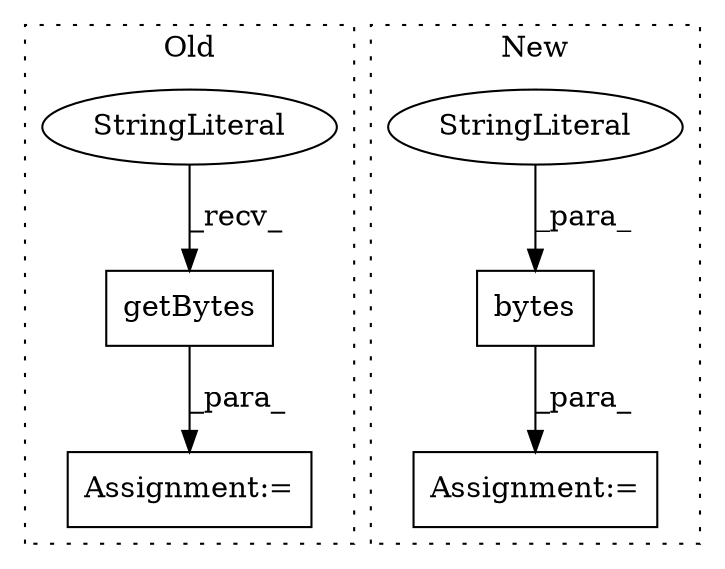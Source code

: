 digraph G {
subgraph cluster0 {
1 [label="getBytes" a="32" s="5918" l="10" shape="box"];
3 [label="StringLiteral" a="45" s="5899" l="18" shape="ellipse"];
6 [label="Assignment:=" a="7" s="5827" l="1" shape="box"];
label = "Old";
style="dotted";
}
subgraph cluster1 {
2 [label="bytes" a="32" s="5977,6006" l="6,1" shape="box"];
4 [label="StringLiteral" a="45" s="5999" l="7" shape="ellipse"];
5 [label="Assignment:=" a="7" s="5903" l="1" shape="box"];
label = "New";
style="dotted";
}
1 -> 6 [label="_para_"];
2 -> 5 [label="_para_"];
3 -> 1 [label="_recv_"];
4 -> 2 [label="_para_"];
}